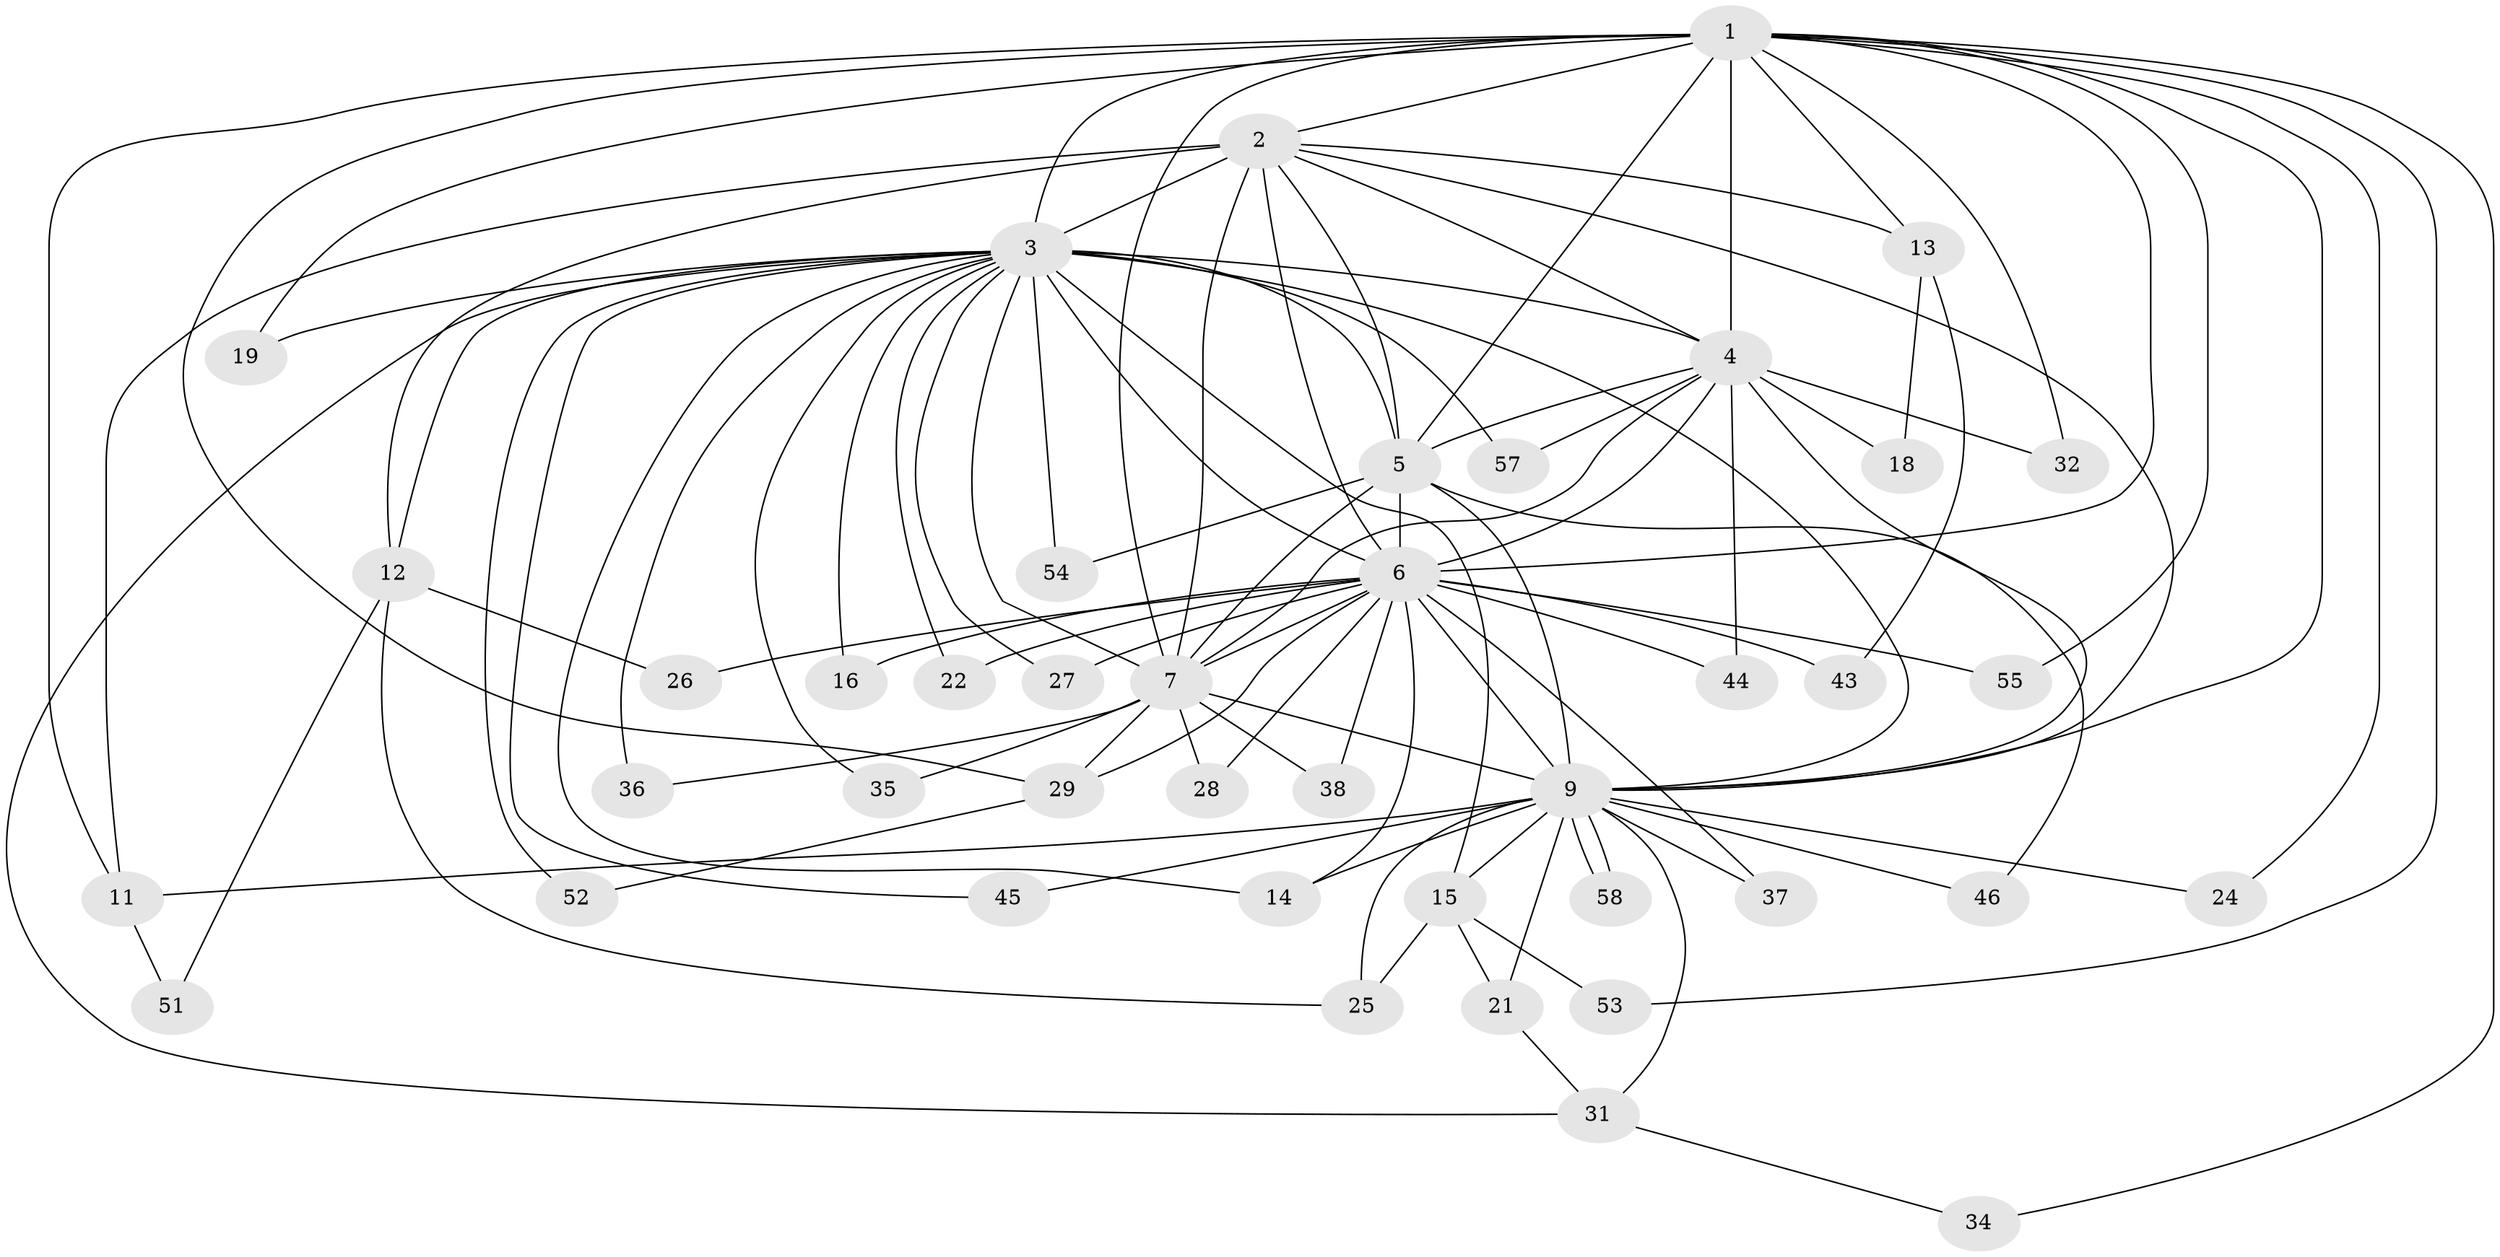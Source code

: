 // original degree distribution, {19: 0.017241379310344827, 14: 0.034482758620689655, 18: 0.034482758620689655, 12: 0.017241379310344827, 17: 0.034482758620689655, 15: 0.017241379310344827, 21: 0.017241379310344827, 3: 0.1206896551724138, 6: 0.017241379310344827, 5: 0.034482758620689655, 2: 0.6206896551724138, 4: 0.034482758620689655}
// Generated by graph-tools (version 1.1) at 2025/41/03/06/25 10:41:35]
// undirected, 42 vertices, 101 edges
graph export_dot {
graph [start="1"]
  node [color=gray90,style=filled];
  1 [super="+23"];
  2 [super="+39"];
  3 [super="+10"];
  4 [super="+40"];
  5 [super="+48"];
  6 [super="+8"];
  7 [super="+20"];
  9 [super="+41"];
  11 [super="+49"];
  12 [super="+47"];
  13 [super="+33"];
  14 [super="+17"];
  15;
  16 [super="+30"];
  18;
  19;
  21;
  22;
  24;
  25 [super="+56"];
  26;
  27;
  28;
  29 [super="+42"];
  31 [super="+50"];
  32;
  34;
  35;
  36;
  37;
  38;
  43;
  44;
  45;
  46;
  51;
  52;
  53;
  54;
  55;
  57;
  58;
  1 -- 2;
  1 -- 3 [weight=3];
  1 -- 4;
  1 -- 5;
  1 -- 6 [weight=2];
  1 -- 7;
  1 -- 9;
  1 -- 11;
  1 -- 13;
  1 -- 19;
  1 -- 24;
  1 -- 29;
  1 -- 32;
  1 -- 34;
  1 -- 53;
  1 -- 55;
  2 -- 3 [weight=3];
  2 -- 4;
  2 -- 5;
  2 -- 6 [weight=2];
  2 -- 7;
  2 -- 9;
  2 -- 11;
  2 -- 13 [weight=2];
  2 -- 12;
  3 -- 4 [weight=2];
  3 -- 5 [weight=2];
  3 -- 6 [weight=4];
  3 -- 7 [weight=2];
  3 -- 9 [weight=2];
  3 -- 12 [weight=2];
  3 -- 15;
  3 -- 16 [weight=2];
  3 -- 19;
  3 -- 35;
  3 -- 52;
  3 -- 57;
  3 -- 36;
  3 -- 45;
  3 -- 22;
  3 -- 54;
  3 -- 27;
  3 -- 31;
  3 -- 14;
  4 -- 5;
  4 -- 6 [weight=3];
  4 -- 7;
  4 -- 9;
  4 -- 18;
  4 -- 32;
  4 -- 44;
  4 -- 57;
  5 -- 6 [weight=3];
  5 -- 7;
  5 -- 9;
  5 -- 46;
  5 -- 54;
  6 -- 7 [weight=3];
  6 -- 9 [weight=3];
  6 -- 14;
  6 -- 22;
  6 -- 27;
  6 -- 29;
  6 -- 37;
  6 -- 38;
  6 -- 44;
  6 -- 26;
  6 -- 28;
  6 -- 43;
  6 -- 55;
  6 -- 16;
  7 -- 9;
  7 -- 28;
  7 -- 35;
  7 -- 36;
  7 -- 38;
  7 -- 29;
  9 -- 14;
  9 -- 15;
  9 -- 21;
  9 -- 24;
  9 -- 25;
  9 -- 37;
  9 -- 45;
  9 -- 46;
  9 -- 58;
  9 -- 58;
  9 -- 11;
  9 -- 31;
  11 -- 51;
  12 -- 26;
  12 -- 51;
  12 -- 25;
  13 -- 18;
  13 -- 43;
  15 -- 21;
  15 -- 25;
  15 -- 53;
  21 -- 31;
  29 -- 52;
  31 -- 34;
}
